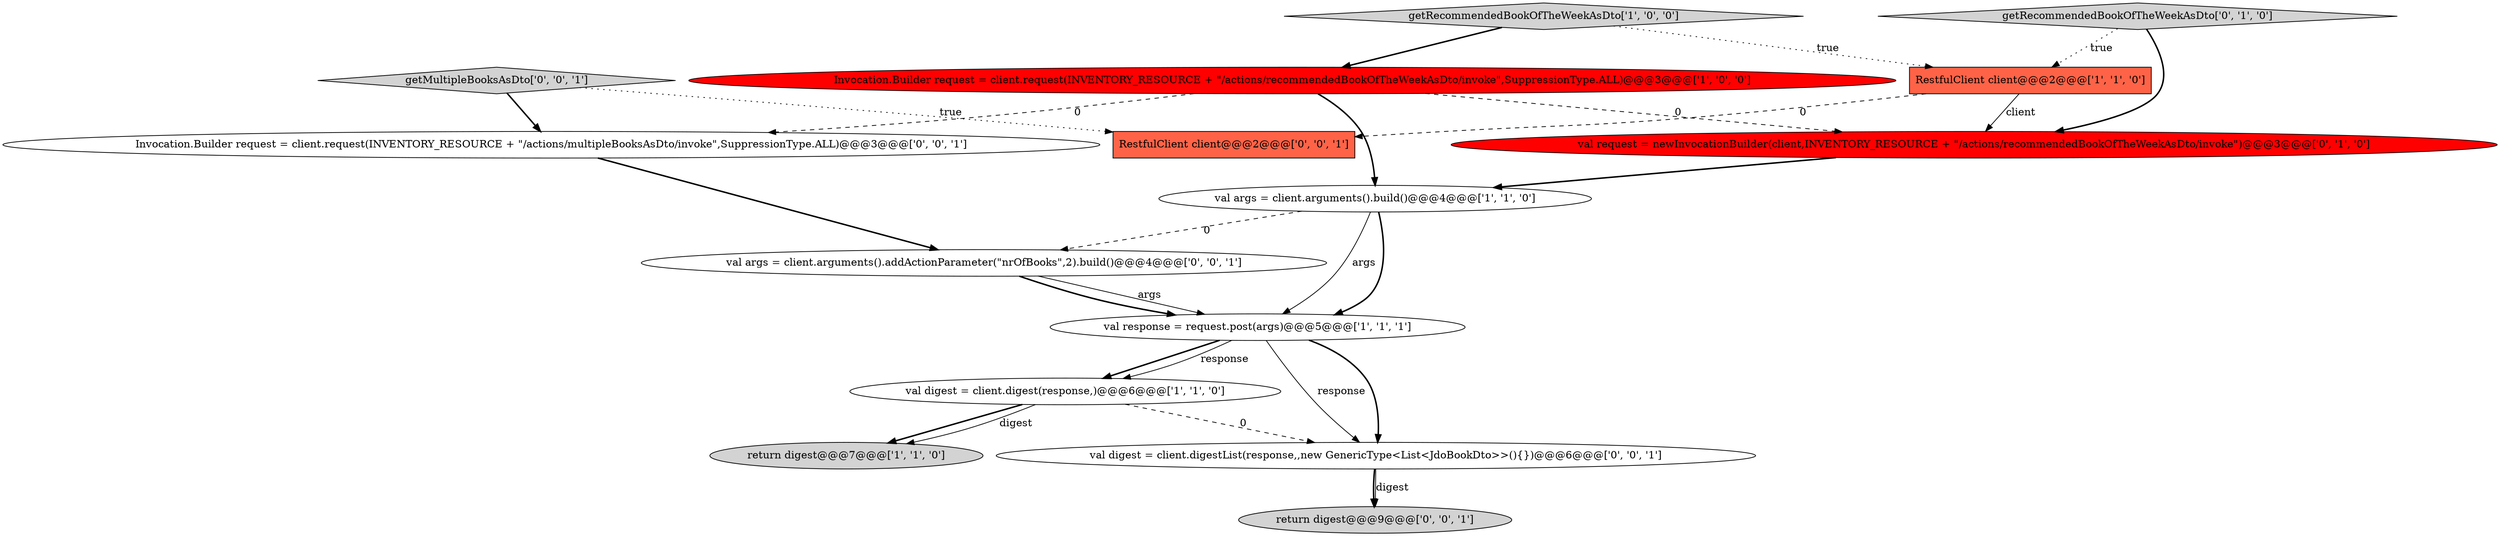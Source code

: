 digraph {
9 [style = filled, label = "getMultipleBooksAsDto['0', '0', '1']", fillcolor = lightgray, shape = diamond image = "AAA0AAABBB3BBB"];
12 [style = filled, label = "return digest@@@9@@@['0', '0', '1']", fillcolor = lightgray, shape = ellipse image = "AAA0AAABBB3BBB"];
6 [style = filled, label = "return digest@@@7@@@['1', '1', '0']", fillcolor = lightgray, shape = ellipse image = "AAA0AAABBB1BBB"];
14 [style = filled, label = "RestfulClient client@@@2@@@['0', '0', '1']", fillcolor = tomato, shape = box image = "AAA0AAABBB3BBB"];
0 [style = filled, label = "val digest = client.digest(response,)@@@6@@@['1', '1', '0']", fillcolor = white, shape = ellipse image = "AAA0AAABBB1BBB"];
4 [style = filled, label = "getRecommendedBookOfTheWeekAsDto['1', '0', '0']", fillcolor = lightgray, shape = diamond image = "AAA0AAABBB1BBB"];
8 [style = filled, label = "getRecommendedBookOfTheWeekAsDto['0', '1', '0']", fillcolor = lightgray, shape = diamond image = "AAA0AAABBB2BBB"];
2 [style = filled, label = "Invocation.Builder request = client.request(INVENTORY_RESOURCE + \"/actions/recommendedBookOfTheWeekAsDto/invoke\",SuppressionType.ALL)@@@3@@@['1', '0', '0']", fillcolor = red, shape = ellipse image = "AAA1AAABBB1BBB"];
1 [style = filled, label = "RestfulClient client@@@2@@@['1', '1', '0']", fillcolor = tomato, shape = box image = "AAA0AAABBB1BBB"];
13 [style = filled, label = "val args = client.arguments().addActionParameter(\"nrOfBooks\",2).build()@@@4@@@['0', '0', '1']", fillcolor = white, shape = ellipse image = "AAA0AAABBB3BBB"];
7 [style = filled, label = "val request = newInvocationBuilder(client,INVENTORY_RESOURCE + \"/actions/recommendedBookOfTheWeekAsDto/invoke\")@@@3@@@['0', '1', '0']", fillcolor = red, shape = ellipse image = "AAA1AAABBB2BBB"];
3 [style = filled, label = "val response = request.post(args)@@@5@@@['1', '1', '1']", fillcolor = white, shape = ellipse image = "AAA0AAABBB1BBB"];
10 [style = filled, label = "val digest = client.digestList(response,,new GenericType<List<JdoBookDto>>(){})@@@6@@@['0', '0', '1']", fillcolor = white, shape = ellipse image = "AAA0AAABBB3BBB"];
11 [style = filled, label = "Invocation.Builder request = client.request(INVENTORY_RESOURCE + \"/actions/multipleBooksAsDto/invoke\",SuppressionType.ALL)@@@3@@@['0', '0', '1']", fillcolor = white, shape = ellipse image = "AAA0AAABBB3BBB"];
5 [style = filled, label = "val args = client.arguments().build()@@@4@@@['1', '1', '0']", fillcolor = white, shape = ellipse image = "AAA0AAABBB1BBB"];
5->13 [style = dashed, label="0"];
5->3 [style = bold, label=""];
9->11 [style = bold, label=""];
1->14 [style = dashed, label="0"];
4->1 [style = dotted, label="true"];
0->6 [style = bold, label=""];
3->10 [style = solid, label="response"];
4->2 [style = bold, label=""];
2->7 [style = dashed, label="0"];
9->14 [style = dotted, label="true"];
0->10 [style = dashed, label="0"];
3->0 [style = bold, label=""];
8->7 [style = bold, label=""];
5->3 [style = solid, label="args"];
0->6 [style = solid, label="digest"];
8->1 [style = dotted, label="true"];
3->10 [style = bold, label=""];
7->5 [style = bold, label=""];
13->3 [style = solid, label="args"];
13->3 [style = bold, label=""];
10->12 [style = bold, label=""];
3->0 [style = solid, label="response"];
11->13 [style = bold, label=""];
2->11 [style = dashed, label="0"];
10->12 [style = solid, label="digest"];
1->7 [style = solid, label="client"];
2->5 [style = bold, label=""];
}
